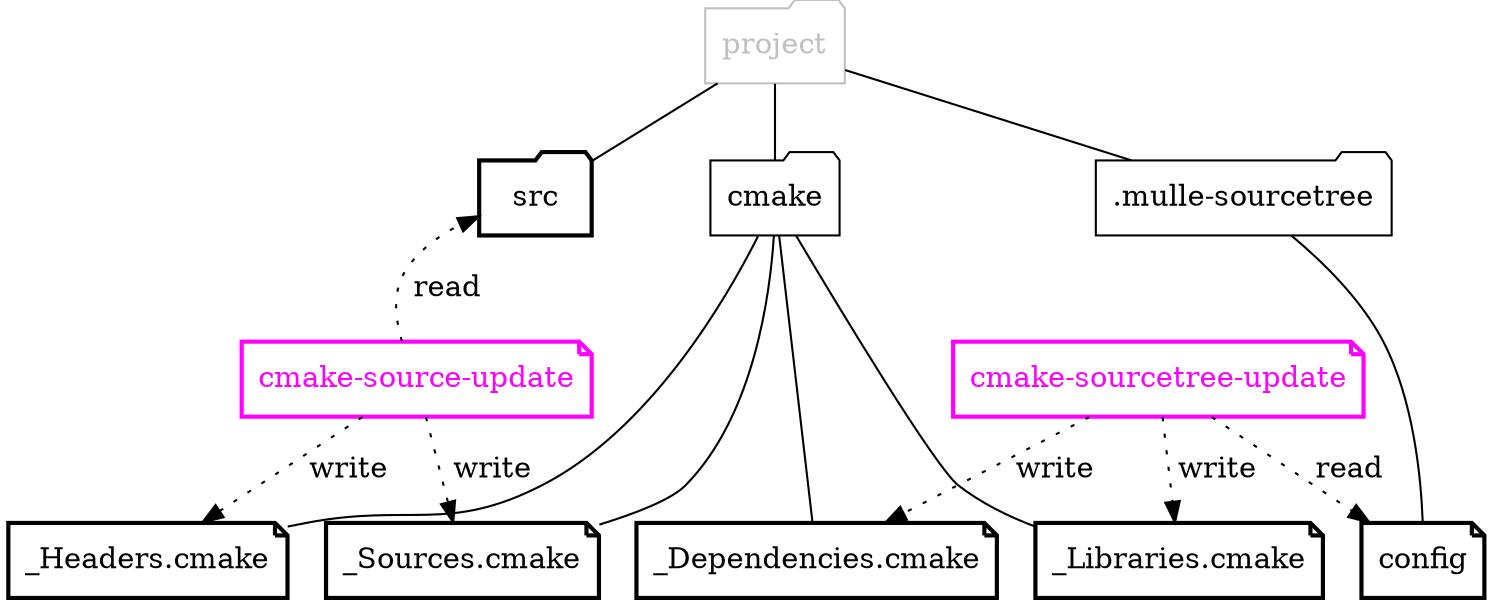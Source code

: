 digraph G {
    graph [rankdir = TD];

    node[ shape="folder"] ;

    "project"          [ color="gray", fontcolor="gray" ]

    "src"  [ penwidth="2"]
    "cmake"
    ".mulle-sourcetree"

    node[ shape="note", penwidth="2"]

    { rank = same;  "project" };
    { rank = same;  "src", "cmake", ".mulle-sourcetree" }
    { rank = same;  "config" }
    { rank = same;  "_Headers.cmake","_Sources.cmake",
                    "_Dependencies.cmake","_Libraries.cmake"  }


    edge [ arrowhead="none", color="black", style="" ]

    ".mulle-sourcetree" -> "config"
    "project" -> "src"
    "project" -> ".mulle-sourcetree"
    "project" -> "cmake"

    "cmake" -> "_Headers.cmake"
    "cmake" -> "_Sources.cmake"
    "cmake" -> "_Dependencies.cmake"
    "cmake" -> "_Libraries.cmake"

    edge [ arrowhead="", style="dotted", label=" write"]

    "cmake-source-update"     -> "_Headers.cmake"
    "cmake-source-update"     -> "_Sources.cmake"
    "cmake-sourcetree-update" -> "_Dependencies.cmake"
    "cmake-sourcetree-update" -> "_Libraries.cmake"

    "cmake-source-update"     [ color="magenta", fontcolor="magenta" ]
    "cmake-sourcetree-update" [ color="magenta", fontcolor="magenta" ]

    "src"    -> "cmake-source-update"     [ style="invis"]

    edge [ arrowhead="", style="dotted", label=" read"]

    "cmake-source-update"     -> "src"
    "cmake-sourcetree-update" -> "config"

    { rank = same;  "cmake-source-update", "cmake-sourcetree-update"  };
}
